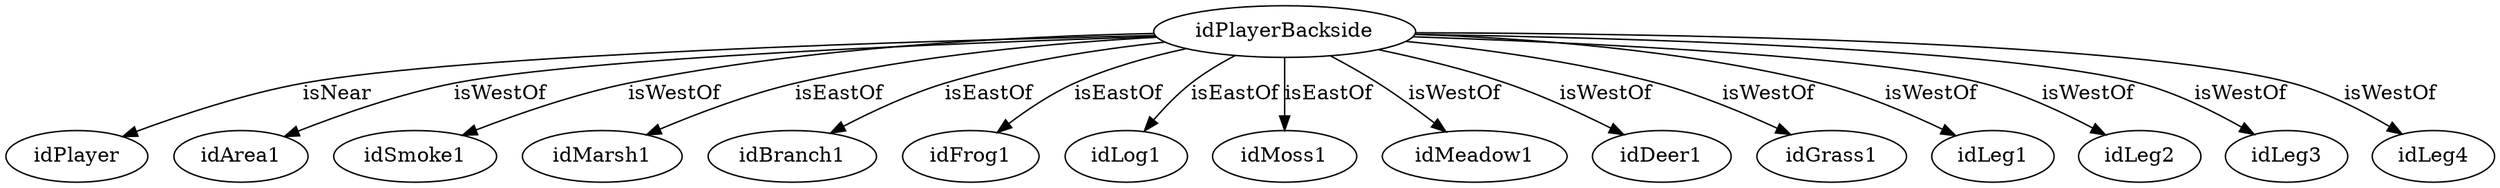 strict digraph  {
idPlayerBackside [node_type=entity_node];
idPlayer [node_type=entity_node];
idArea1 [node_type=entity_node];
idSmoke1 [node_type=entity_node];
idMarsh1 [node_type=entity_node];
idBranch1 [node_type=entity_node];
idFrog1 [node_type=entity_node];
idLog1 [node_type=entity_node];
idMoss1 [node_type=entity_node];
idMeadow1 [node_type=entity_node];
idDeer1 [node_type=entity_node];
idGrass1 [node_type=entity_node];
idLeg1 [node_type=entity_node];
idLeg2 [node_type=entity_node];
idLeg3 [node_type=entity_node];
idLeg4 [node_type=entity_node];
idPlayerBackside -> idPlayer  [edge_type=relationship, label=isNear];
idPlayerBackside -> idArea1  [edge_type=relationship, label=isWestOf];
idPlayerBackside -> idSmoke1  [edge_type=relationship, label=isWestOf];
idPlayerBackside -> idMarsh1  [edge_type=relationship, label=isEastOf];
idPlayerBackside -> idBranch1  [edge_type=relationship, label=isEastOf];
idPlayerBackside -> idFrog1  [edge_type=relationship, label=isEastOf];
idPlayerBackside -> idLog1  [edge_type=relationship, label=isEastOf];
idPlayerBackside -> idMoss1  [edge_type=relationship, label=isEastOf];
idPlayerBackside -> idMeadow1  [edge_type=relationship, label=isWestOf];
idPlayerBackside -> idDeer1  [edge_type=relationship, label=isWestOf];
idPlayerBackside -> idGrass1  [edge_type=relationship, label=isWestOf];
idPlayerBackside -> idLeg1  [edge_type=relationship, label=isWestOf];
idPlayerBackside -> idLeg2  [edge_type=relationship, label=isWestOf];
idPlayerBackside -> idLeg3  [edge_type=relationship, label=isWestOf];
idPlayerBackside -> idLeg4  [edge_type=relationship, label=isWestOf];
}
